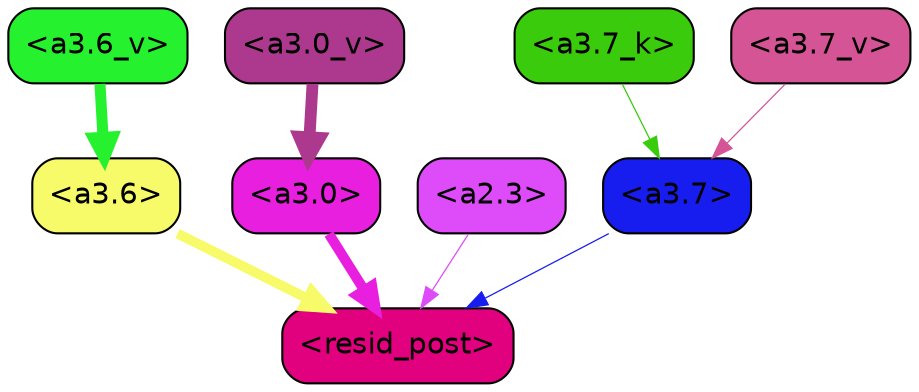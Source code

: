 strict digraph "" {
	graph [bgcolor=transparent,
		layout=dot,
		overlap=false,
		splines=true
	];
	"<a3.7>"	[color=black,
		fillcolor="#161dee",
		fontname=Helvetica,
		shape=box,
		style="filled, rounded"];
	"<resid_post>"	[color=black,
		fillcolor="#e1007d",
		fontname=Helvetica,
		shape=box,
		style="filled, rounded"];
	"<a3.7>" -> "<resid_post>"	[color="#161dee",
		penwidth=0.6];
	"<a3.6>"	[color=black,
		fillcolor="#f8fb69",
		fontname=Helvetica,
		shape=box,
		style="filled, rounded"];
	"<a3.6>" -> "<resid_post>"	[color="#f8fb69",
		penwidth=4.7534414529800415];
	"<a3.0>"	[color=black,
		fillcolor="#e91fdf",
		fontname=Helvetica,
		shape=box,
		style="filled, rounded"];
	"<a3.0>" -> "<resid_post>"	[color="#e91fdf",
		penwidth=4.898576855659485];
	"<a2.3>"	[color=black,
		fillcolor="#de4bf8",
		fontname=Helvetica,
		shape=box,
		style="filled, rounded"];
	"<a2.3>" -> "<resid_post>"	[color="#de4bf8",
		penwidth=0.6];
	"<a3.7_k>"	[color=black,
		fillcolor="#39cb0c",
		fontname=Helvetica,
		shape=box,
		style="filled, rounded"];
	"<a3.7_k>" -> "<a3.7>"	[color="#39cb0c",
		penwidth=0.6];
	"<a3.7_v>"	[color=black,
		fillcolor="#d45495",
		fontname=Helvetica,
		shape=box,
		style="filled, rounded"];
	"<a3.7_v>" -> "<a3.7>"	[color="#d45495",
		penwidth=0.6];
	"<a3.6_v>"	[color=black,
		fillcolor="#26f12f",
		fontname=Helvetica,
		shape=box,
		style="filled, rounded"];
	"<a3.6_v>" -> "<a3.6>"	[color="#26f12f",
		penwidth=5.297133803367615];
	"<a3.0_v>"	[color=black,
		fillcolor="#ac398d",
		fontname=Helvetica,
		shape=box,
		style="filled, rounded"];
	"<a3.0_v>" -> "<a3.0>"	[color="#ac398d",
		penwidth=5.680712580680847];
}
